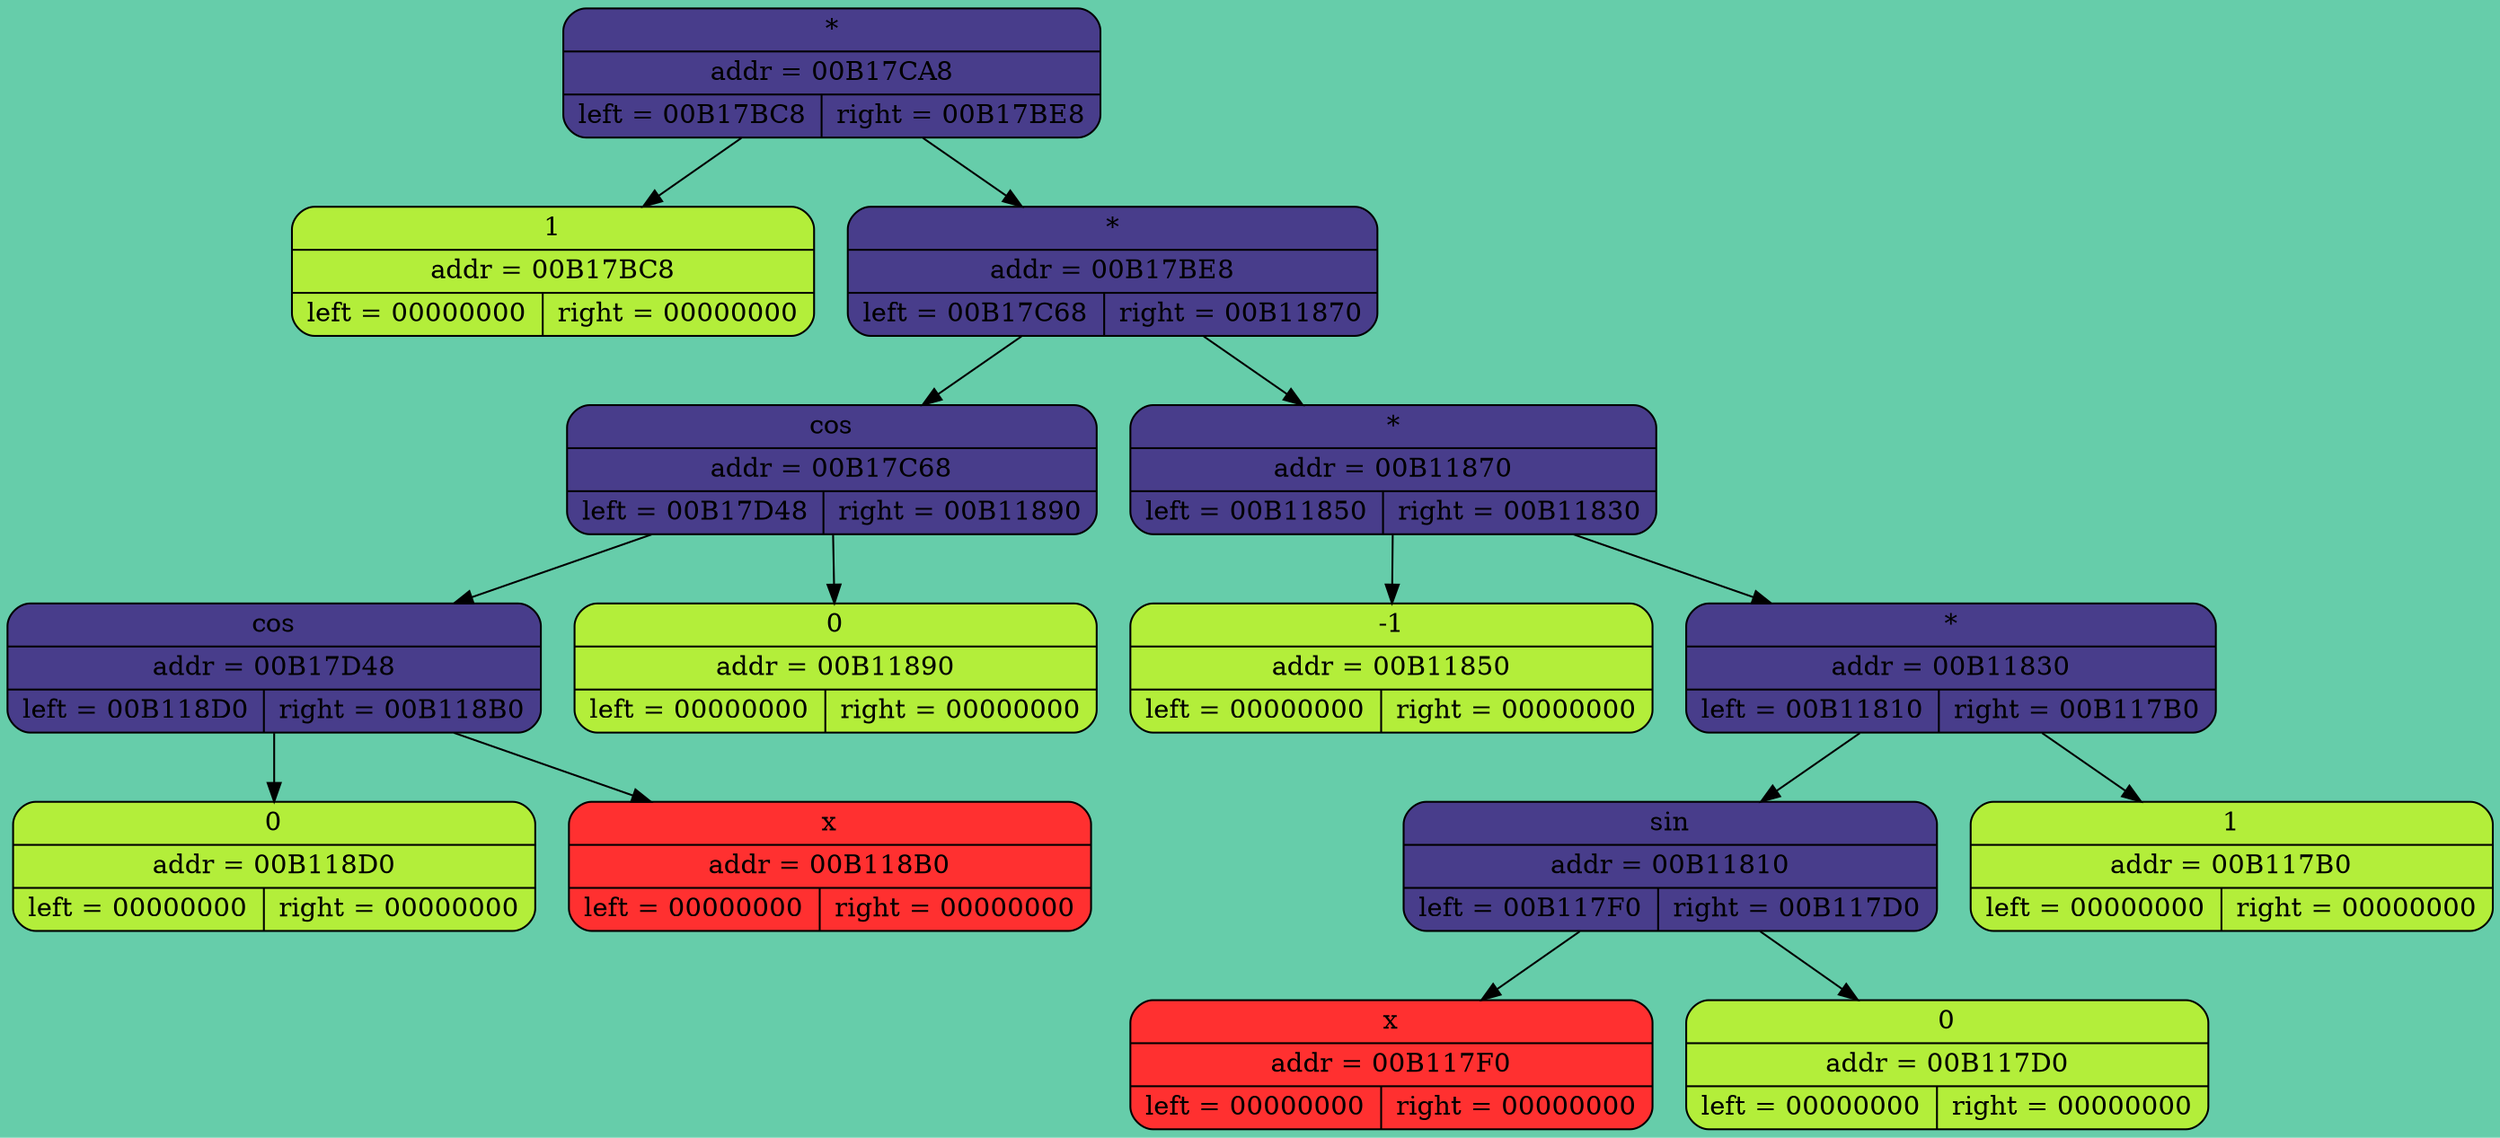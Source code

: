 digraph G
{
 rankdir = UD
bgcolor = "aquamarine3"
"00B17CA8" [shape = Mrecord, style = "filled", fillcolor = "darkslateblue", label = "{ * | addr = 00B17CA8 | { left = 00B17BC8 | right = 00B17BE8}}"];
"00B17BC8" [shape = Mrecord, style = "filled", fillcolor = "olivedrab2", label = "{ 1 | addr = 00B17BC8 | { left = 00000000 | right = 00000000}}"];
"00B17CA8"->"00B17BC8"
"00B17BE8" [shape = Mrecord, style = "filled", fillcolor = "darkslateblue", label = "{ * | addr = 00B17BE8 | { left = 00B17C68 | right = 00B11870}}"];
"00B17C68" [shape = Mrecord, style = "filled", fillcolor = "darkslateblue", label = "{ cos | addr = 00B17C68 | { left = 00B17D48 | right = 00B11890}}"];
"00B17D48" [shape = Mrecord, style = "filled", fillcolor = "darkslateblue", label = "{ cos | addr = 00B17D48 | { left = 00B118D0 | right = 00B118B0}}"];
"00B118D0" [shape = Mrecord, style = "filled", fillcolor = "olivedrab2", label = "{ 0 | addr = 00B118D0 | { left = 00000000 | right = 00000000}}"];
"00B17D48"->"00B118D0"
"00B118B0" [shape = Mrecord, style = "filled", fillcolor = "firebrick1", label = "{ x | addr = 00B118B0 | { left = 00000000 | right = 00000000}}"];
"00B17D48"->"00B118B0"
"00B17C68"->"00B17D48"
"00B11890" [shape = Mrecord, style = "filled", fillcolor = "olivedrab2", label = "{ 0 | addr = 00B11890 | { left = 00000000 | right = 00000000}}"];
"00B17C68"->"00B11890"
"00B17BE8"->"00B17C68"
"00B11870" [shape = Mrecord, style = "filled", fillcolor = "darkslateblue", label = "{ * | addr = 00B11870 | { left = 00B11850 | right = 00B11830}}"];
"00B11850" [shape = Mrecord, style = "filled", fillcolor = "olivedrab2", label = "{ -1 | addr = 00B11850 | { left = 00000000 | right = 00000000}}"];
"00B11870"->"00B11850"
"00B11830" [shape = Mrecord, style = "filled", fillcolor = "darkslateblue", label = "{ * | addr = 00B11830 | { left = 00B11810 | right = 00B117B0}}"];
"00B11810" [shape = Mrecord, style = "filled", fillcolor = "darkslateblue", label = "{ sin | addr = 00B11810 | { left = 00B117F0 | right = 00B117D0}}"];
"00B117F0" [shape = Mrecord, style = "filled", fillcolor = "firebrick1", label = "{ x | addr = 00B117F0 | { left = 00000000 | right = 00000000}}"];
"00B11810"->"00B117F0"
"00B117D0" [shape = Mrecord, style = "filled", fillcolor = "olivedrab2", label = "{ 0 | addr = 00B117D0 | { left = 00000000 | right = 00000000}}"];
"00B11810"->"00B117D0"
"00B11830"->"00B11810"
"00B117B0" [shape = Mrecord, style = "filled", fillcolor = "olivedrab2", label = "{ 1 | addr = 00B117B0 | { left = 00000000 | right = 00000000}}"];
"00B11830"->"00B117B0"
"00B11870"->"00B11830"
"00B17BE8"->"00B11870"
"00B17CA8"->"00B17BE8"
}
